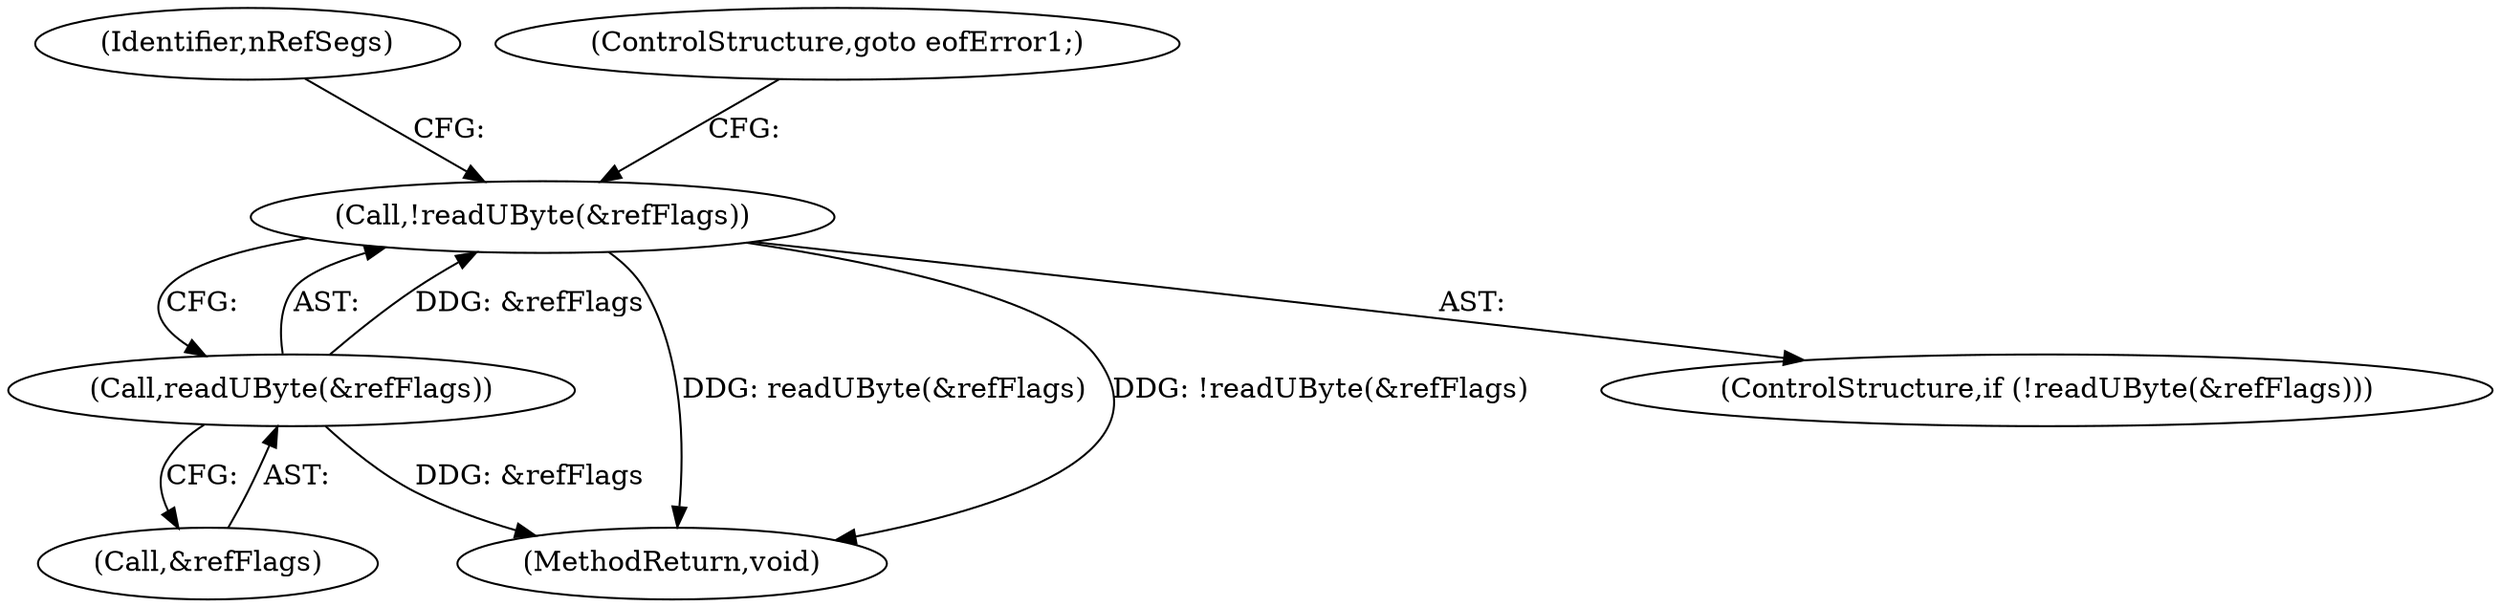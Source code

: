 digraph "0_poppler_58e04a08afee39370283c494ee2e4e392fd3b684@API" {
"1000133" [label="(Call,!readUByte(&refFlags))"];
"1000134" [label="(Call,readUByte(&refFlags))"];
"1000134" [label="(Call,readUByte(&refFlags))"];
"1000580" [label="(MethodReturn,void)"];
"1000140" [label="(Identifier,nRefSegs)"];
"1000132" [label="(ControlStructure,if (!readUByte(&refFlags)))"];
"1000135" [label="(Call,&refFlags)"];
"1000133" [label="(Call,!readUByte(&refFlags))"];
"1000138" [label="(ControlStructure,goto eofError1;)"];
"1000133" -> "1000132"  [label="AST: "];
"1000133" -> "1000134"  [label="CFG: "];
"1000134" -> "1000133"  [label="AST: "];
"1000138" -> "1000133"  [label="CFG: "];
"1000140" -> "1000133"  [label="CFG: "];
"1000133" -> "1000580"  [label="DDG: readUByte(&refFlags)"];
"1000133" -> "1000580"  [label="DDG: !readUByte(&refFlags)"];
"1000134" -> "1000133"  [label="DDG: &refFlags"];
"1000134" -> "1000135"  [label="CFG: "];
"1000135" -> "1000134"  [label="AST: "];
"1000134" -> "1000580"  [label="DDG: &refFlags"];
}
